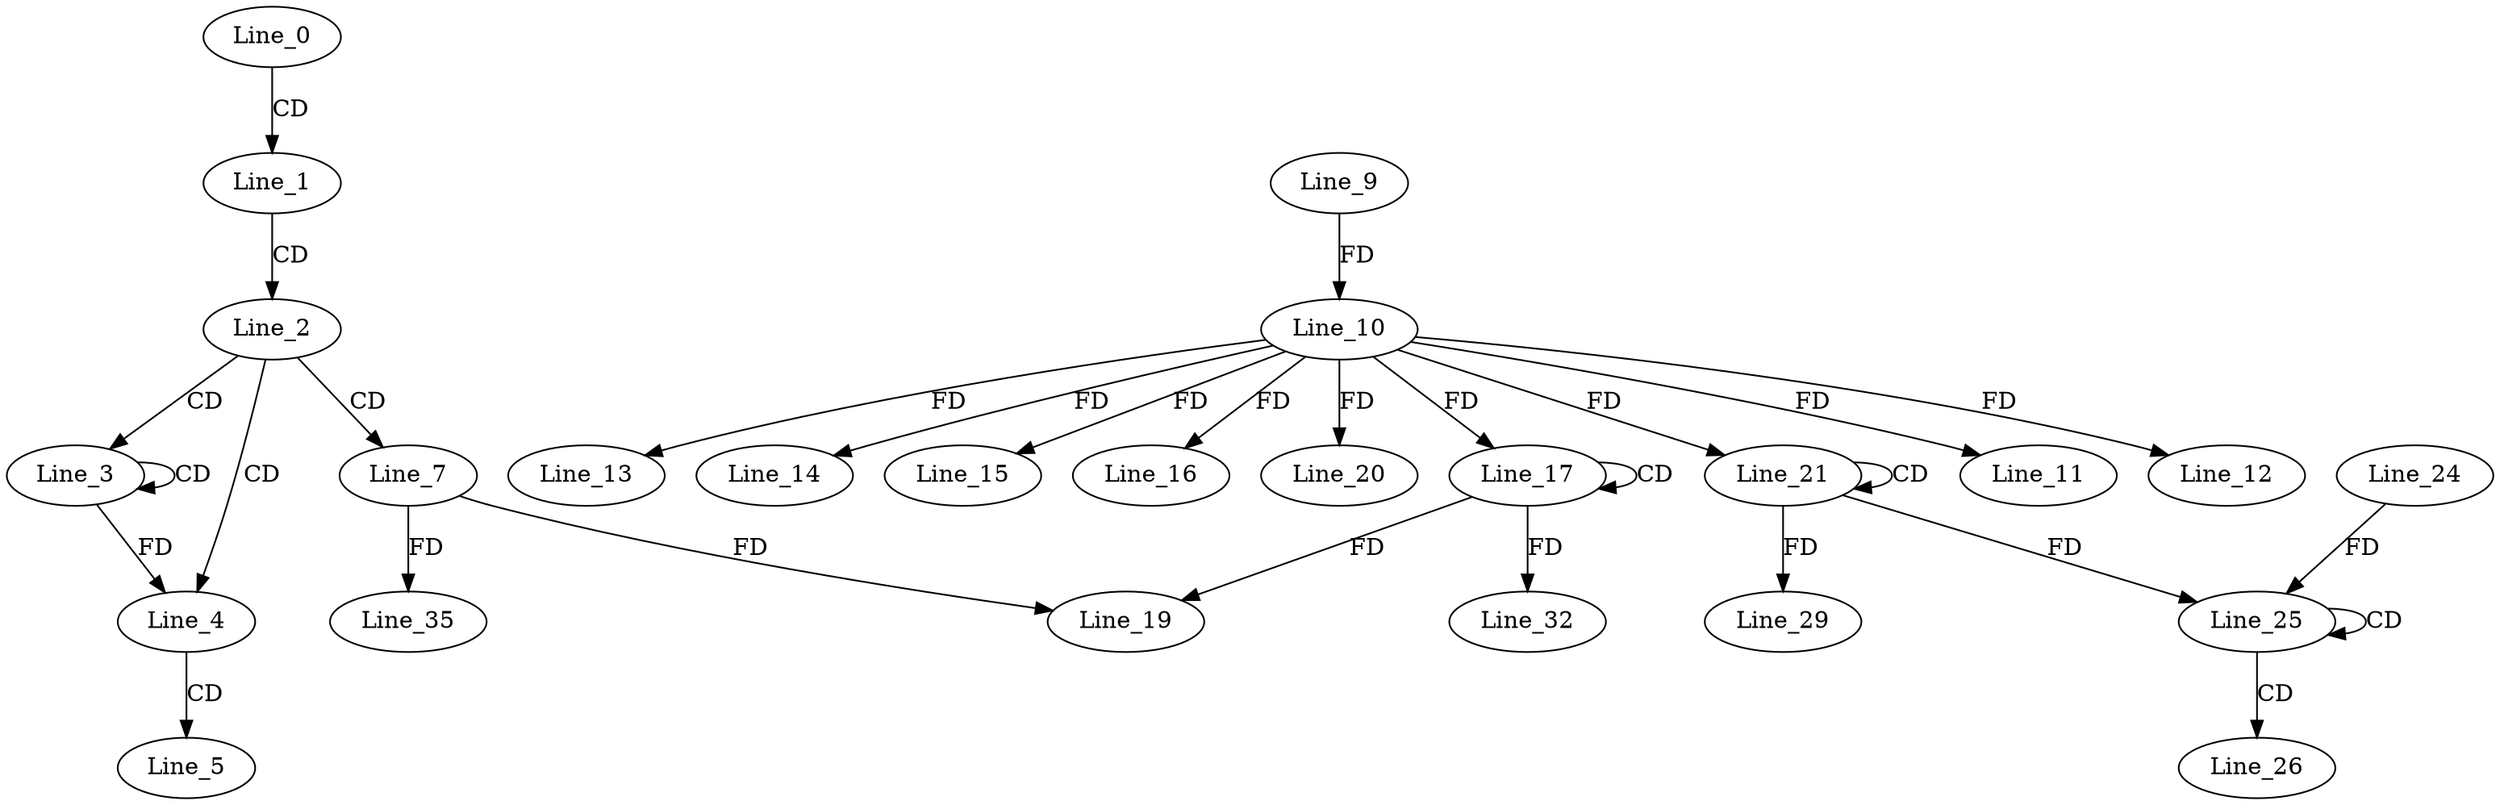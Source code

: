 digraph G {
  Line_0;
  Line_1;
  Line_2;
  Line_3;
  Line_3;
  Line_4;
  Line_5;
  Line_7;
  Line_9;
  Line_10;
  Line_10;
  Line_11;
  Line_12;
  Line_13;
  Line_14;
  Line_15;
  Line_16;
  Line_17;
  Line_17;
  Line_19;
  Line_20;
  Line_21;
  Line_21;
  Line_25;
  Line_24;
  Line_25;
  Line_25;
  Line_26;
  Line_29;
  Line_32;
  Line_35;
  Line_0 -> Line_1 [ label="CD" ];
  Line_1 -> Line_2 [ label="CD" ];
  Line_2 -> Line_3 [ label="CD" ];
  Line_3 -> Line_3 [ label="CD" ];
  Line_2 -> Line_4 [ label="CD" ];
  Line_3 -> Line_4 [ label="FD" ];
  Line_4 -> Line_5 [ label="CD" ];
  Line_2 -> Line_7 [ label="CD" ];
  Line_9 -> Line_10 [ label="FD" ];
  Line_10 -> Line_11 [ label="FD" ];
  Line_10 -> Line_12 [ label="FD" ];
  Line_10 -> Line_13 [ label="FD" ];
  Line_10 -> Line_14 [ label="FD" ];
  Line_10 -> Line_15 [ label="FD" ];
  Line_10 -> Line_16 [ label="FD" ];
  Line_17 -> Line_17 [ label="CD" ];
  Line_10 -> Line_17 [ label="FD" ];
  Line_7 -> Line_19 [ label="FD" ];
  Line_17 -> Line_19 [ label="FD" ];
  Line_10 -> Line_20 [ label="FD" ];
  Line_21 -> Line_21 [ label="CD" ];
  Line_10 -> Line_21 [ label="FD" ];
  Line_21 -> Line_25 [ label="FD" ];
  Line_24 -> Line_25 [ label="FD" ];
  Line_25 -> Line_25 [ label="CD" ];
  Line_25 -> Line_26 [ label="CD" ];
  Line_21 -> Line_29 [ label="FD" ];
  Line_17 -> Line_32 [ label="FD" ];
  Line_7 -> Line_35 [ label="FD" ];
}
